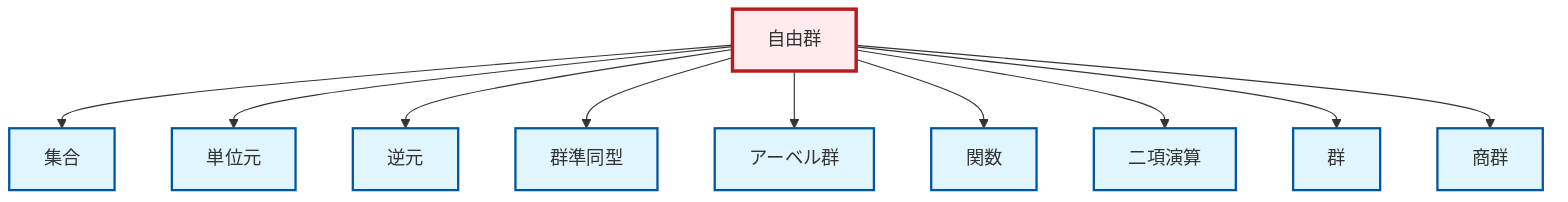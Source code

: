 graph TD
    classDef definition fill:#e1f5fe,stroke:#01579b,stroke-width:2px
    classDef theorem fill:#f3e5f5,stroke:#4a148c,stroke-width:2px
    classDef axiom fill:#fff3e0,stroke:#e65100,stroke-width:2px
    classDef example fill:#e8f5e9,stroke:#1b5e20,stroke-width:2px
    classDef current fill:#ffebee,stroke:#b71c1c,stroke-width:3px
    def-function["関数"]:::definition
    def-homomorphism["群準同型"]:::definition
    def-set["集合"]:::definition
    def-free-group["自由群"]:::definition
    def-identity-element["単位元"]:::definition
    def-group["群"]:::definition
    def-binary-operation["二項演算"]:::definition
    def-abelian-group["アーベル群"]:::definition
    def-quotient-group["商群"]:::definition
    def-inverse-element["逆元"]:::definition
    def-free-group --> def-set
    def-free-group --> def-identity-element
    def-free-group --> def-inverse-element
    def-free-group --> def-homomorphism
    def-free-group --> def-abelian-group
    def-free-group --> def-function
    def-free-group --> def-binary-operation
    def-free-group --> def-group
    def-free-group --> def-quotient-group
    class def-free-group current